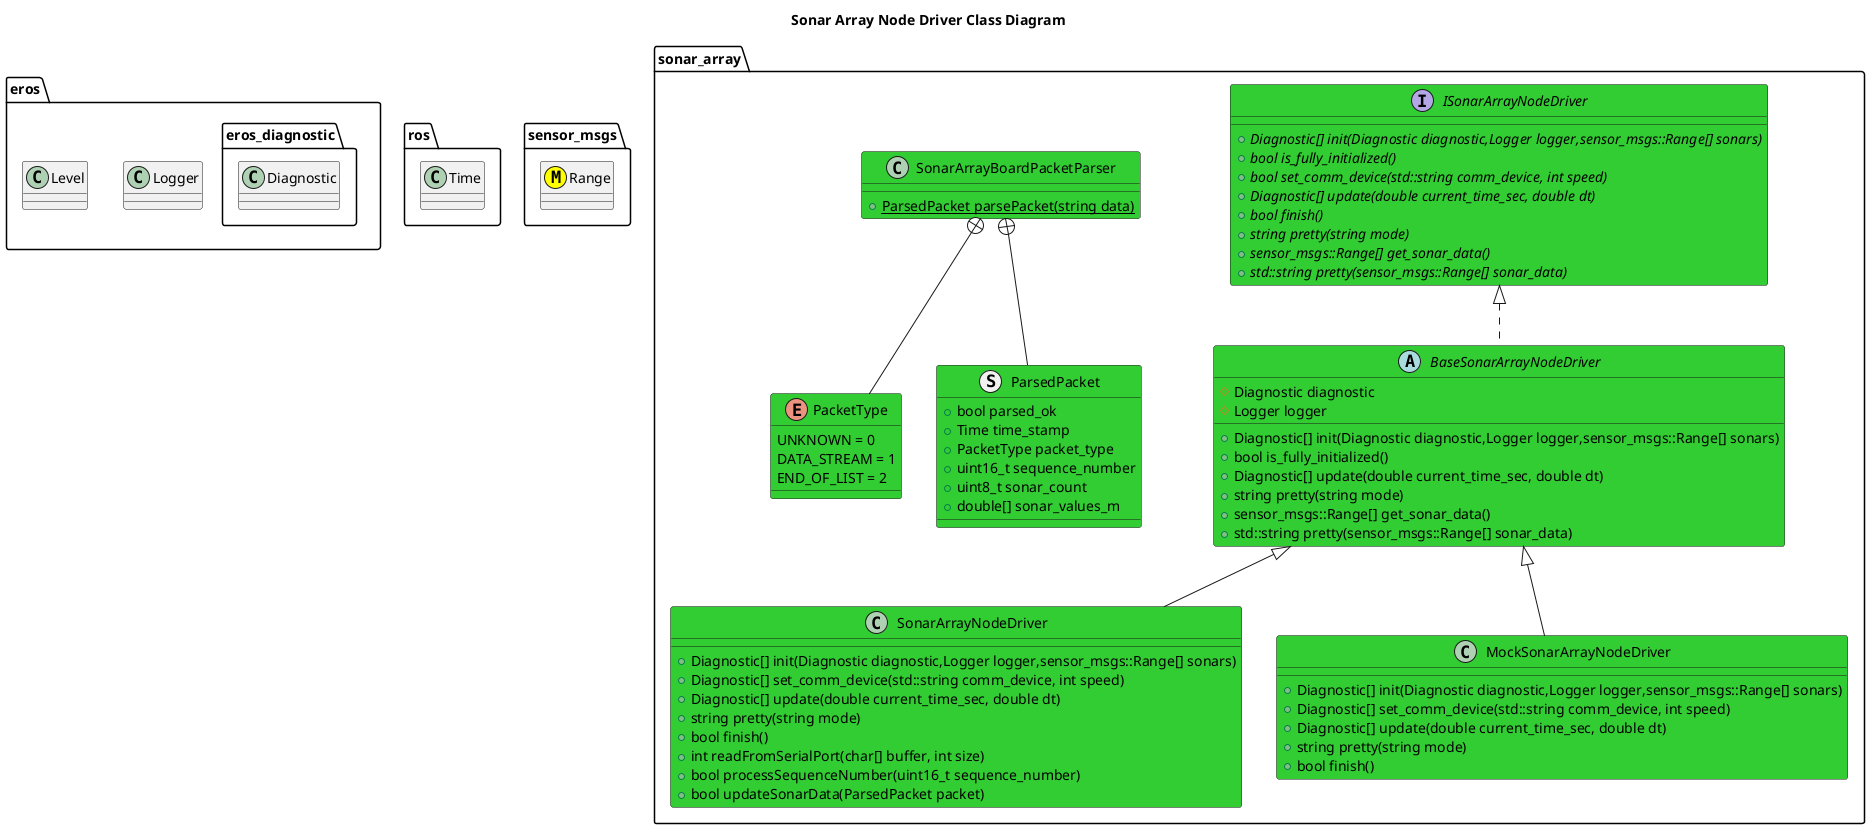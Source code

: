 @startuml
title Sonar Array Node Driver Class Diagram
package eros {
    class Logger
    class Level
    namespace eros_diagnostic {
        class Diagnostic
    }
}
package ros {
    class Time
}
package sensor_msgs {
    class Range <<(M,#FFFF00)>>
}
namespace sonar_array {
    interface ISonarArrayNodeDriver #LimeGreen {
        +{abstract} Diagnostic[] init(Diagnostic diagnostic,Logger logger,sensor_msgs::Range[] sonars)
        +{abstract} bool is_fully_initialized()
        +{abstract} bool set_comm_device(std::string comm_device, int speed)
        +{abstract} Diagnostic[] update(double current_time_sec, double dt)
        +{abstract} bool finish()
        +{abstract} string pretty(string mode)
        +{abstract} sensor_msgs::Range[] get_sonar_data()
        +{abstract} std::string pretty(sensor_msgs::Range[] sonar_data)
    }
    abstract BaseSonarArrayNodeDriver #LimeGreen {
        +Diagnostic[] init(Diagnostic diagnostic,Logger logger,sensor_msgs::Range[] sonars)
        +bool is_fully_initialized()
        +Diagnostic[] update(double current_time_sec, double dt)
        +string pretty(string mode)
        +sensor_msgs::Range[] get_sonar_data()
        +std::string pretty(sensor_msgs::Range[] sonar_data)
        #Diagnostic diagnostic
        #Logger logger

    }
    ISonarArrayNodeDriver <|.. BaseSonarArrayNodeDriver
    class SonarArrayNodeDriver #LimeGreen {
        +Diagnostic[] init(Diagnostic diagnostic,Logger logger,sensor_msgs::Range[] sonars)
        +Diagnostic[] set_comm_device(std::string comm_device, int speed)
        +Diagnostic[] update(double current_time_sec, double dt)
        +string pretty(string mode)
        +bool finish()
        +int readFromSerialPort(char[] buffer, int size)
        +bool processSequenceNumber(uint16_t sequence_number)
        +bool updateSonarData(ParsedPacket packet)
    }
    BaseSonarArrayNodeDriver <|-- SonarArrayNodeDriver
    class MockSonarArrayNodeDriver #LimeGreen {
        +Diagnostic[] init(Diagnostic diagnostic,Logger logger,sensor_msgs::Range[] sonars)
        +Diagnostic[] set_comm_device(std::string comm_device, int speed)
        +Diagnostic[] update(double current_time_sec, double dt)
        +string pretty(string mode)
        +bool finish()
    }
    BaseSonarArrayNodeDriver <|-- MockSonarArrayNodeDriver

    enum PacketType #LimeGreen {
        UNKNOWN = 0
        DATA_STREAM = 1
        END_OF_LIST = 2
    }
    struct ParsedPacket #LimeGreen {
        +bool parsed_ok
        +Time time_stamp
        +PacketType packet_type
        +uint16_t sequence_number
        +uint8_t sonar_count
        +double[] sonar_values_m
    }
    SonarArrayBoardPacketParser +-- ParsedPacket
    SonarArrayBoardPacketParser +-- PacketType
    class SonarArrayBoardPacketParser #LimeGreen {
        +{static} ParsedPacket parsePacket(string data)
    }

}
@enduml